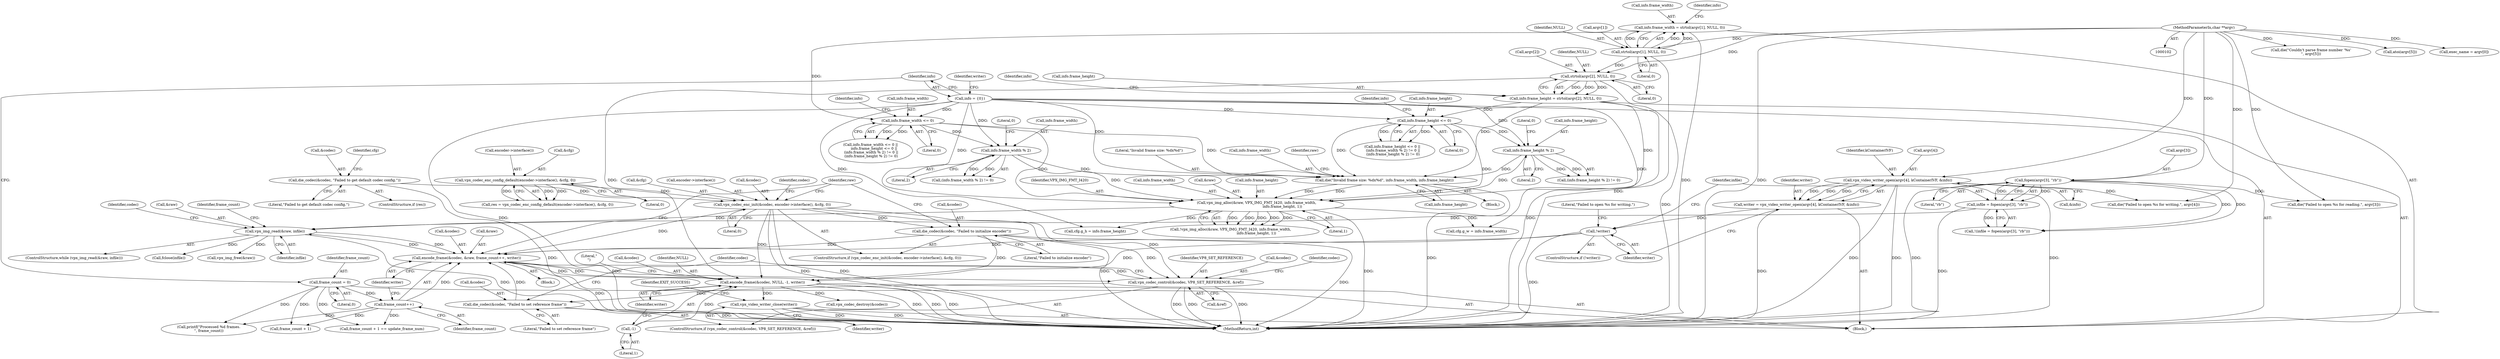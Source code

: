 digraph "1_Android_5a9753fca56f0eeb9f61e342b2fccffc364f9426_23@API" {
"1000442" [label="(Call,vpx_video_writer_close(writer))"];
"1000417" [label="(Call,encode_frame(&codec, NULL, -1, writer))"];
"1000363" [label="(Call,vpx_codec_enc_init(&codec, encoder->interface(), &cfg, 0))"];
"1000286" [label="(Call,die_codec(&codec, \"Failed to get default codec config.\"))"];
"1000279" [label="(Call,vpx_codec_enc_config_default(encoder->interface(), &cfg, 0))"];
"1000409" [label="(Call,encode_frame(&codec, &raw, frame_count++, writer))"];
"1000399" [label="(Call,vpx_codec_control(&codec, VP8_SET_REFERENCE, &ref))"];
"1000370" [label="(Call,die_codec(&codec, \"Failed to initialize encoder\"))"];
"1000405" [label="(Call,die_codec(&codec, \"Failed to set reference frame\"))"];
"1000375" [label="(Call,vpx_img_read(&raw, infile))"];
"1000259" [label="(Call,vpx_img_alloc(&raw, VPX_IMG_FMT_I420, info.frame_width,\n                                             info.frame_height, 1))"];
"1000249" [label="(Call,die(\"Invalid frame size: %dx%d\", info.frame_width, info.frame_height))"];
"1000222" [label="(Call,info.frame_width <= 0)"];
"1000186" [label="(Call,info.frame_width = strtol(argv[1], NULL, 0))"];
"1000190" [label="(Call,strtol(argv[1], NULL, 0))"];
"1000104" [label="(MethodParameterIn,char **argv)"];
"1000123" [label="(Call,info = {0})"];
"1000235" [label="(Call,info.frame_width % 2)"];
"1000228" [label="(Call,info.frame_height <= 0)"];
"1000196" [label="(Call,info.frame_height = strtol(argv[2], NULL, 0))"];
"1000200" [label="(Call,strtol(argv[2], NULL, 0))"];
"1000242" [label="(Call,info.frame_height % 2)"];
"1000350" [label="(Call,infile = fopen(argv[3], \"rb\"))"];
"1000352" [label="(Call,fopen(argv[3], \"rb\"))"];
"1000414" [label="(Call,frame_count++)"];
"1000117" [label="(Call,frame_count = 0)"];
"1000341" [label="(Call,!writer)"];
"1000331" [label="(Call,writer = vpx_video_writer_open(argv[4], kContainerIVF, &info))"];
"1000333" [label="(Call,vpx_video_writer_open(argv[4], kContainerIVF, &info))"];
"1000421" [label="(Call,-1)"];
"1000297" [label="(Call,cfg.g_h = info.frame_height)"];
"1000232" [label="(Literal,0)"];
"1000230" [label="(Identifier,info)"];
"1000333" [label="(Call,vpx_video_writer_open(argv[4], kContainerIVF, &info))"];
"1000349" [label="(Call,!(infile = fopen(argv[3], \"rb\")))"];
"1000416" [label="(Identifier,writer)"];
"1000127" [label="(Identifier,writer)"];
"1000104" [label="(MethodParameterIn,char **argv)"];
"1000201" [label="(Call,argv[2])"];
"1000420" [label="(Identifier,NULL)"];
"1000398" [label="(ControlStructure,if (vpx_codec_control(&codec, VP8_SET_REFERENCE, &ref)))"];
"1000337" [label="(Identifier,kContainerIVF)"];
"1000234" [label="(Call,(info.frame_width % 2) != 0)"];
"1000209" [label="(Identifier,info)"];
"1000343" [label="(Call,die(\"Failed to open %s for writing.\", argv[4]))"];
"1000262" [label="(Identifier,VPX_IMG_FMT_I420)"];
"1000374" [label="(ControlStructure,while (vpx_img_read(&raw, infile)))"];
"1000259" [label="(Call,vpx_img_alloc(&raw, VPX_IMG_FMT_I420, info.frame_width,\n                                             info.frame_height, 1))"];
"1000344" [label="(Literal,\"Failed to open %s for writing.\")"];
"1000357" [label="(Call,die(\"Failed to open %s for reading.\", argv[3]))"];
"1000241" [label="(Call,(info.frame_height % 2) != 0)"];
"1000421" [label="(Call,-1)"];
"1000382" [label="(Call,frame_count + 1)"];
"1000248" [label="(Block,)"];
"1000221" [label="(Call,info.frame_width <= 0 ||\n      info.frame_height <= 0 ||\n (info.frame_width % 2) != 0 ||\n (info.frame_height % 2) != 0)"];
"1000277" [label="(Call,res = vpx_codec_enc_config_default(encoder->interface(), &cfg, 0))"];
"1000286" [label="(Call,die_codec(&codec, \"Failed to get default codec config.\"))"];
"1000402" [label="(Identifier,VP8_SET_REFERENCE)"];
"1000239" [label="(Literal,2)"];
"1000204" [label="(Identifier,NULL)"];
"1000443" [label="(Identifier,writer)"];
"1000428" [label="(Call,printf(\"Processed %d frames.\n\", frame_count))"];
"1000400" [label="(Call,&codec)"];
"1000352" [label="(Call,fopen(argv[3], \"rb\"))"];
"1000425" [label="(Literal,\"\n\")"];
"1000338" [label="(Call,&info)"];
"1000226" [label="(Literal,0)"];
"1000375" [label="(Call,vpx_img_read(&raw, infile))"];
"1000422" [label="(Literal,1)"];
"1000369" [label="(Literal,0)"];
"1000410" [label="(Call,&codec)"];
"1000243" [label="(Call,info.frame_height)"];
"1000196" [label="(Call,info.frame_height = strtol(argv[2], NULL, 0))"];
"1000405" [label="(Call,die_codec(&codec, \"Failed to set reference frame\"))"];
"1000187" [label="(Call,info.frame_width)"];
"1000119" [label="(Literal,0)"];
"1000292" [label="(Identifier,cfg)"];
"1000332" [label="(Identifier,writer)"];
"1000269" [label="(Literal,1)"];
"1000228" [label="(Call,info.frame_height <= 0)"];
"1000190" [label="(Call,strtol(argv[1], NULL, 0))"];
"1000258" [label="(Call,!vpx_img_alloc(&raw, VPX_IMG_FMT_I420, info.frame_width,\n                                             info.frame_height, 1))"];
"1000350" [label="(Call,infile = fopen(argv[3], \"rb\"))"];
"1000251" [label="(Call,info.frame_width)"];
"1000356" [label="(Literal,\"rb\")"];
"1000174" [label="(Call,die(\"Couldn't parse frame number '%s'\n\", argv[5]))"];
"1000370" [label="(Call,die_codec(&codec, \"Failed to initialize encoder\"))"];
"1000167" [label="(Call,atoi(argv[5]))"];
"1000223" [label="(Call,info.frame_width)"];
"1000235" [label="(Call,info.frame_width % 2)"];
"1000240" [label="(Literal,0)"];
"1000423" [label="(Identifier,writer)"];
"1000242" [label="(Call,info.frame_height % 2)"];
"1000373" [label="(Literal,\"Failed to initialize encoder\")"];
"1000236" [label="(Call,info.frame_width)"];
"1000353" [label="(Call,argv[3])"];
"1000377" [label="(Identifier,raw)"];
"1000426" [label="(Call,fclose(infile))"];
"1000287" [label="(Call,&codec)"];
"1000362" [label="(ControlStructure,if (vpx_codec_enc_init(&codec, encoder->interface(), &cfg, 0)))"];
"1000399" [label="(Call,vpx_codec_control(&codec, VP8_SET_REFERENCE, &ref))"];
"1000376" [label="(Call,&raw)"];
"1000263" [label="(Call,info.frame_width)"];
"1000279" [label="(Call,vpx_codec_enc_config_default(encoder->interface(), &cfg, 0))"];
"1000118" [label="(Identifier,frame_count)"];
"1000145" [label="(Call,exec_name = argv[0])"];
"1000418" [label="(Call,&codec)"];
"1000381" [label="(Call,frame_count + 1 == update_frame_num)"];
"1000342" [label="(Identifier,writer)"];
"1000123" [label="(Call,info = {0})"];
"1000283" [label="(Literal,0)"];
"1000281" [label="(Call,&cfg)"];
"1000367" [label="(Call,&cfg)"];
"1000200" [label="(Call,strtol(argv[2], NULL, 0))"];
"1000431" [label="(Call,vpx_img_free(&raw))"];
"1000261" [label="(Identifier,raw)"];
"1000407" [label="(Identifier,codec)"];
"1000442" [label="(Call,vpx_video_writer_close(writer))"];
"1000366" [label="(Call,encoder->interface())"];
"1000117" [label="(Call,frame_count = 0)"];
"1000334" [label="(Call,argv[4])"];
"1000341" [label="(Call,!writer)"];
"1000403" [label="(Call,&ref)"];
"1000412" [label="(Call,&raw)"];
"1000195" [label="(Literal,0)"];
"1000408" [label="(Literal,\"Failed to set reference frame\")"];
"1000205" [label="(Literal,0)"];
"1000247" [label="(Literal,0)"];
"1000417" [label="(Call,encode_frame(&codec, NULL, -1, writer))"];
"1000124" [label="(Identifier,info)"];
"1000222" [label="(Call,info.frame_width <= 0)"];
"1000290" [label="(Call,cfg.g_w = info.frame_width)"];
"1000194" [label="(Identifier,NULL)"];
"1000364" [label="(Call,&codec)"];
"1000446" [label="(MethodReturn,int)"];
"1000331" [label="(Call,writer = vpx_video_writer_open(argv[4], kContainerIVF, &info))"];
"1000250" [label="(Literal,\"Invalid frame size: %dx%d\")"];
"1000280" [label="(Call,encoder->interface())"];
"1000227" [label="(Call,info.frame_height <= 0 ||\n (info.frame_width % 2) != 0 ||\n (info.frame_height % 2) != 0)"];
"1000411" [label="(Identifier,codec)"];
"1000260" [label="(Call,&raw)"];
"1000379" [label="(Block,)"];
"1000435" [label="(Call,vpx_codec_destroy(&codec))"];
"1000186" [label="(Call,info.frame_width = strtol(argv[1], NULL, 0))"];
"1000372" [label="(Identifier,codec)"];
"1000406" [label="(Call,&codec)"];
"1000237" [label="(Identifier,info)"];
"1000340" [label="(ControlStructure,if (!writer))"];
"1000246" [label="(Literal,2)"];
"1000198" [label="(Identifier,info)"];
"1000445" [label="(Identifier,EXIT_SUCCESS)"];
"1000351" [label="(Identifier,infile)"];
"1000363" [label="(Call,vpx_codec_enc_init(&codec, encoder->interface(), &cfg, 0))"];
"1000371" [label="(Call,&codec)"];
"1000105" [label="(Block,)"];
"1000378" [label="(Identifier,infile)"];
"1000409" [label="(Call,encode_frame(&codec, &raw, frame_count++, writer))"];
"1000284" [label="(ControlStructure,if (res))"];
"1000197" [label="(Call,info.frame_height)"];
"1000266" [label="(Call,info.frame_height)"];
"1000249" [label="(Call,die(\"Invalid frame size: %dx%d\", info.frame_width, info.frame_height))"];
"1000229" [label="(Call,info.frame_height)"];
"1000383" [label="(Identifier,frame_count)"];
"1000415" [label="(Identifier,frame_count)"];
"1000289" [label="(Literal,\"Failed to get default codec config.\")"];
"1000419" [label="(Identifier,codec)"];
"1000254" [label="(Call,info.frame_height)"];
"1000191" [label="(Call,argv[1])"];
"1000414" [label="(Call,frame_count++)"];
"1000442" -> "1000105"  [label="AST: "];
"1000442" -> "1000443"  [label="CFG: "];
"1000443" -> "1000442"  [label="AST: "];
"1000445" -> "1000442"  [label="CFG: "];
"1000442" -> "1000446"  [label="DDG: "];
"1000442" -> "1000446"  [label="DDG: "];
"1000417" -> "1000442"  [label="DDG: "];
"1000417" -> "1000105"  [label="AST: "];
"1000417" -> "1000423"  [label="CFG: "];
"1000418" -> "1000417"  [label="AST: "];
"1000420" -> "1000417"  [label="AST: "];
"1000421" -> "1000417"  [label="AST: "];
"1000423" -> "1000417"  [label="AST: "];
"1000425" -> "1000417"  [label="CFG: "];
"1000417" -> "1000446"  [label="DDG: "];
"1000417" -> "1000446"  [label="DDG: "];
"1000417" -> "1000446"  [label="DDG: "];
"1000363" -> "1000417"  [label="DDG: "];
"1000409" -> "1000417"  [label="DDG: "];
"1000409" -> "1000417"  [label="DDG: "];
"1000370" -> "1000417"  [label="DDG: "];
"1000200" -> "1000417"  [label="DDG: "];
"1000421" -> "1000417"  [label="DDG: "];
"1000341" -> "1000417"  [label="DDG: "];
"1000417" -> "1000435"  [label="DDG: "];
"1000363" -> "1000362"  [label="AST: "];
"1000363" -> "1000369"  [label="CFG: "];
"1000364" -> "1000363"  [label="AST: "];
"1000366" -> "1000363"  [label="AST: "];
"1000367" -> "1000363"  [label="AST: "];
"1000369" -> "1000363"  [label="AST: "];
"1000372" -> "1000363"  [label="CFG: "];
"1000377" -> "1000363"  [label="CFG: "];
"1000363" -> "1000446"  [label="DDG: "];
"1000363" -> "1000446"  [label="DDG: "];
"1000363" -> "1000446"  [label="DDG: "];
"1000286" -> "1000363"  [label="DDG: "];
"1000279" -> "1000363"  [label="DDG: "];
"1000363" -> "1000370"  [label="DDG: "];
"1000363" -> "1000399"  [label="DDG: "];
"1000363" -> "1000409"  [label="DDG: "];
"1000286" -> "1000284"  [label="AST: "];
"1000286" -> "1000289"  [label="CFG: "];
"1000287" -> "1000286"  [label="AST: "];
"1000289" -> "1000286"  [label="AST: "];
"1000292" -> "1000286"  [label="CFG: "];
"1000286" -> "1000446"  [label="DDG: "];
"1000279" -> "1000277"  [label="AST: "];
"1000279" -> "1000283"  [label="CFG: "];
"1000280" -> "1000279"  [label="AST: "];
"1000281" -> "1000279"  [label="AST: "];
"1000283" -> "1000279"  [label="AST: "];
"1000277" -> "1000279"  [label="CFG: "];
"1000279" -> "1000277"  [label="DDG: "];
"1000279" -> "1000277"  [label="DDG: "];
"1000279" -> "1000277"  [label="DDG: "];
"1000409" -> "1000379"  [label="AST: "];
"1000409" -> "1000416"  [label="CFG: "];
"1000410" -> "1000409"  [label="AST: "];
"1000412" -> "1000409"  [label="AST: "];
"1000414" -> "1000409"  [label="AST: "];
"1000416" -> "1000409"  [label="AST: "];
"1000377" -> "1000409"  [label="CFG: "];
"1000409" -> "1000446"  [label="DDG: "];
"1000409" -> "1000375"  [label="DDG: "];
"1000409" -> "1000399"  [label="DDG: "];
"1000399" -> "1000409"  [label="DDG: "];
"1000405" -> "1000409"  [label="DDG: "];
"1000370" -> "1000409"  [label="DDG: "];
"1000375" -> "1000409"  [label="DDG: "];
"1000414" -> "1000409"  [label="DDG: "];
"1000341" -> "1000409"  [label="DDG: "];
"1000399" -> "1000398"  [label="AST: "];
"1000399" -> "1000403"  [label="CFG: "];
"1000400" -> "1000399"  [label="AST: "];
"1000402" -> "1000399"  [label="AST: "];
"1000403" -> "1000399"  [label="AST: "];
"1000407" -> "1000399"  [label="CFG: "];
"1000411" -> "1000399"  [label="CFG: "];
"1000399" -> "1000446"  [label="DDG: "];
"1000399" -> "1000446"  [label="DDG: "];
"1000399" -> "1000446"  [label="DDG: "];
"1000370" -> "1000399"  [label="DDG: "];
"1000399" -> "1000405"  [label="DDG: "];
"1000370" -> "1000362"  [label="AST: "];
"1000370" -> "1000373"  [label="CFG: "];
"1000371" -> "1000370"  [label="AST: "];
"1000373" -> "1000370"  [label="AST: "];
"1000377" -> "1000370"  [label="CFG: "];
"1000370" -> "1000446"  [label="DDG: "];
"1000405" -> "1000398"  [label="AST: "];
"1000405" -> "1000408"  [label="CFG: "];
"1000406" -> "1000405"  [label="AST: "];
"1000408" -> "1000405"  [label="AST: "];
"1000411" -> "1000405"  [label="CFG: "];
"1000405" -> "1000446"  [label="DDG: "];
"1000375" -> "1000374"  [label="AST: "];
"1000375" -> "1000378"  [label="CFG: "];
"1000376" -> "1000375"  [label="AST: "];
"1000378" -> "1000375"  [label="AST: "];
"1000383" -> "1000375"  [label="CFG: "];
"1000419" -> "1000375"  [label="CFG: "];
"1000375" -> "1000446"  [label="DDG: "];
"1000259" -> "1000375"  [label="DDG: "];
"1000350" -> "1000375"  [label="DDG: "];
"1000375" -> "1000426"  [label="DDG: "];
"1000375" -> "1000431"  [label="DDG: "];
"1000259" -> "1000258"  [label="AST: "];
"1000259" -> "1000269"  [label="CFG: "];
"1000260" -> "1000259"  [label="AST: "];
"1000262" -> "1000259"  [label="AST: "];
"1000263" -> "1000259"  [label="AST: "];
"1000266" -> "1000259"  [label="AST: "];
"1000269" -> "1000259"  [label="AST: "];
"1000258" -> "1000259"  [label="CFG: "];
"1000259" -> "1000446"  [label="DDG: "];
"1000259" -> "1000258"  [label="DDG: "];
"1000259" -> "1000258"  [label="DDG: "];
"1000259" -> "1000258"  [label="DDG: "];
"1000259" -> "1000258"  [label="DDG: "];
"1000259" -> "1000258"  [label="DDG: "];
"1000249" -> "1000259"  [label="DDG: "];
"1000249" -> "1000259"  [label="DDG: "];
"1000222" -> "1000259"  [label="DDG: "];
"1000235" -> "1000259"  [label="DDG: "];
"1000123" -> "1000259"  [label="DDG: "];
"1000228" -> "1000259"  [label="DDG: "];
"1000196" -> "1000259"  [label="DDG: "];
"1000242" -> "1000259"  [label="DDG: "];
"1000259" -> "1000290"  [label="DDG: "];
"1000259" -> "1000297"  [label="DDG: "];
"1000249" -> "1000248"  [label="AST: "];
"1000249" -> "1000254"  [label="CFG: "];
"1000250" -> "1000249"  [label="AST: "];
"1000251" -> "1000249"  [label="AST: "];
"1000254" -> "1000249"  [label="AST: "];
"1000261" -> "1000249"  [label="CFG: "];
"1000249" -> "1000446"  [label="DDG: "];
"1000222" -> "1000249"  [label="DDG: "];
"1000235" -> "1000249"  [label="DDG: "];
"1000123" -> "1000249"  [label="DDG: "];
"1000228" -> "1000249"  [label="DDG: "];
"1000196" -> "1000249"  [label="DDG: "];
"1000242" -> "1000249"  [label="DDG: "];
"1000222" -> "1000221"  [label="AST: "];
"1000222" -> "1000226"  [label="CFG: "];
"1000223" -> "1000222"  [label="AST: "];
"1000226" -> "1000222"  [label="AST: "];
"1000230" -> "1000222"  [label="CFG: "];
"1000221" -> "1000222"  [label="CFG: "];
"1000222" -> "1000221"  [label="DDG: "];
"1000222" -> "1000221"  [label="DDG: "];
"1000186" -> "1000222"  [label="DDG: "];
"1000123" -> "1000222"  [label="DDG: "];
"1000222" -> "1000235"  [label="DDG: "];
"1000186" -> "1000105"  [label="AST: "];
"1000186" -> "1000190"  [label="CFG: "];
"1000187" -> "1000186"  [label="AST: "];
"1000190" -> "1000186"  [label="AST: "];
"1000198" -> "1000186"  [label="CFG: "];
"1000186" -> "1000446"  [label="DDG: "];
"1000190" -> "1000186"  [label="DDG: "];
"1000190" -> "1000186"  [label="DDG: "];
"1000190" -> "1000186"  [label="DDG: "];
"1000190" -> "1000195"  [label="CFG: "];
"1000191" -> "1000190"  [label="AST: "];
"1000194" -> "1000190"  [label="AST: "];
"1000195" -> "1000190"  [label="AST: "];
"1000190" -> "1000446"  [label="DDG: "];
"1000104" -> "1000190"  [label="DDG: "];
"1000190" -> "1000200"  [label="DDG: "];
"1000104" -> "1000102"  [label="AST: "];
"1000104" -> "1000446"  [label="DDG: "];
"1000104" -> "1000145"  [label="DDG: "];
"1000104" -> "1000167"  [label="DDG: "];
"1000104" -> "1000174"  [label="DDG: "];
"1000104" -> "1000200"  [label="DDG: "];
"1000104" -> "1000333"  [label="DDG: "];
"1000104" -> "1000343"  [label="DDG: "];
"1000104" -> "1000352"  [label="DDG: "];
"1000104" -> "1000357"  [label="DDG: "];
"1000123" -> "1000105"  [label="AST: "];
"1000123" -> "1000124"  [label="CFG: "];
"1000124" -> "1000123"  [label="AST: "];
"1000127" -> "1000123"  [label="CFG: "];
"1000123" -> "1000446"  [label="DDG: "];
"1000123" -> "1000228"  [label="DDG: "];
"1000123" -> "1000235"  [label="DDG: "];
"1000123" -> "1000242"  [label="DDG: "];
"1000123" -> "1000290"  [label="DDG: "];
"1000123" -> "1000297"  [label="DDG: "];
"1000235" -> "1000234"  [label="AST: "];
"1000235" -> "1000239"  [label="CFG: "];
"1000236" -> "1000235"  [label="AST: "];
"1000239" -> "1000235"  [label="AST: "];
"1000240" -> "1000235"  [label="CFG: "];
"1000235" -> "1000234"  [label="DDG: "];
"1000235" -> "1000234"  [label="DDG: "];
"1000228" -> "1000227"  [label="AST: "];
"1000228" -> "1000232"  [label="CFG: "];
"1000229" -> "1000228"  [label="AST: "];
"1000232" -> "1000228"  [label="AST: "];
"1000237" -> "1000228"  [label="CFG: "];
"1000227" -> "1000228"  [label="CFG: "];
"1000228" -> "1000227"  [label="DDG: "];
"1000228" -> "1000227"  [label="DDG: "];
"1000196" -> "1000228"  [label="DDG: "];
"1000228" -> "1000242"  [label="DDG: "];
"1000196" -> "1000105"  [label="AST: "];
"1000196" -> "1000200"  [label="CFG: "];
"1000197" -> "1000196"  [label="AST: "];
"1000200" -> "1000196"  [label="AST: "];
"1000209" -> "1000196"  [label="CFG: "];
"1000196" -> "1000446"  [label="DDG: "];
"1000200" -> "1000196"  [label="DDG: "];
"1000200" -> "1000196"  [label="DDG: "];
"1000200" -> "1000196"  [label="DDG: "];
"1000200" -> "1000205"  [label="CFG: "];
"1000201" -> "1000200"  [label="AST: "];
"1000204" -> "1000200"  [label="AST: "];
"1000205" -> "1000200"  [label="AST: "];
"1000200" -> "1000446"  [label="DDG: "];
"1000242" -> "1000241"  [label="AST: "];
"1000242" -> "1000246"  [label="CFG: "];
"1000243" -> "1000242"  [label="AST: "];
"1000246" -> "1000242"  [label="AST: "];
"1000247" -> "1000242"  [label="CFG: "];
"1000242" -> "1000241"  [label="DDG: "];
"1000242" -> "1000241"  [label="DDG: "];
"1000350" -> "1000349"  [label="AST: "];
"1000350" -> "1000352"  [label="CFG: "];
"1000351" -> "1000350"  [label="AST: "];
"1000352" -> "1000350"  [label="AST: "];
"1000349" -> "1000350"  [label="CFG: "];
"1000350" -> "1000446"  [label="DDG: "];
"1000350" -> "1000349"  [label="DDG: "];
"1000352" -> "1000350"  [label="DDG: "];
"1000352" -> "1000350"  [label="DDG: "];
"1000352" -> "1000356"  [label="CFG: "];
"1000353" -> "1000352"  [label="AST: "];
"1000356" -> "1000352"  [label="AST: "];
"1000352" -> "1000446"  [label="DDG: "];
"1000352" -> "1000349"  [label="DDG: "];
"1000352" -> "1000349"  [label="DDG: "];
"1000352" -> "1000357"  [label="DDG: "];
"1000414" -> "1000415"  [label="CFG: "];
"1000415" -> "1000414"  [label="AST: "];
"1000416" -> "1000414"  [label="CFG: "];
"1000414" -> "1000381"  [label="DDG: "];
"1000414" -> "1000382"  [label="DDG: "];
"1000117" -> "1000414"  [label="DDG: "];
"1000414" -> "1000428"  [label="DDG: "];
"1000117" -> "1000105"  [label="AST: "];
"1000117" -> "1000119"  [label="CFG: "];
"1000118" -> "1000117"  [label="AST: "];
"1000119" -> "1000117"  [label="AST: "];
"1000124" -> "1000117"  [label="CFG: "];
"1000117" -> "1000381"  [label="DDG: "];
"1000117" -> "1000382"  [label="DDG: "];
"1000117" -> "1000428"  [label="DDG: "];
"1000341" -> "1000340"  [label="AST: "];
"1000341" -> "1000342"  [label="CFG: "];
"1000342" -> "1000341"  [label="AST: "];
"1000344" -> "1000341"  [label="CFG: "];
"1000351" -> "1000341"  [label="CFG: "];
"1000341" -> "1000446"  [label="DDG: "];
"1000331" -> "1000341"  [label="DDG: "];
"1000331" -> "1000105"  [label="AST: "];
"1000331" -> "1000333"  [label="CFG: "];
"1000332" -> "1000331"  [label="AST: "];
"1000333" -> "1000331"  [label="AST: "];
"1000342" -> "1000331"  [label="CFG: "];
"1000331" -> "1000446"  [label="DDG: "];
"1000333" -> "1000331"  [label="DDG: "];
"1000333" -> "1000331"  [label="DDG: "];
"1000333" -> "1000331"  [label="DDG: "];
"1000333" -> "1000338"  [label="CFG: "];
"1000334" -> "1000333"  [label="AST: "];
"1000337" -> "1000333"  [label="AST: "];
"1000338" -> "1000333"  [label="AST: "];
"1000333" -> "1000446"  [label="DDG: "];
"1000333" -> "1000446"  [label="DDG: "];
"1000333" -> "1000446"  [label="DDG: "];
"1000333" -> "1000343"  [label="DDG: "];
"1000421" -> "1000422"  [label="CFG: "];
"1000422" -> "1000421"  [label="AST: "];
"1000423" -> "1000421"  [label="CFG: "];
}
